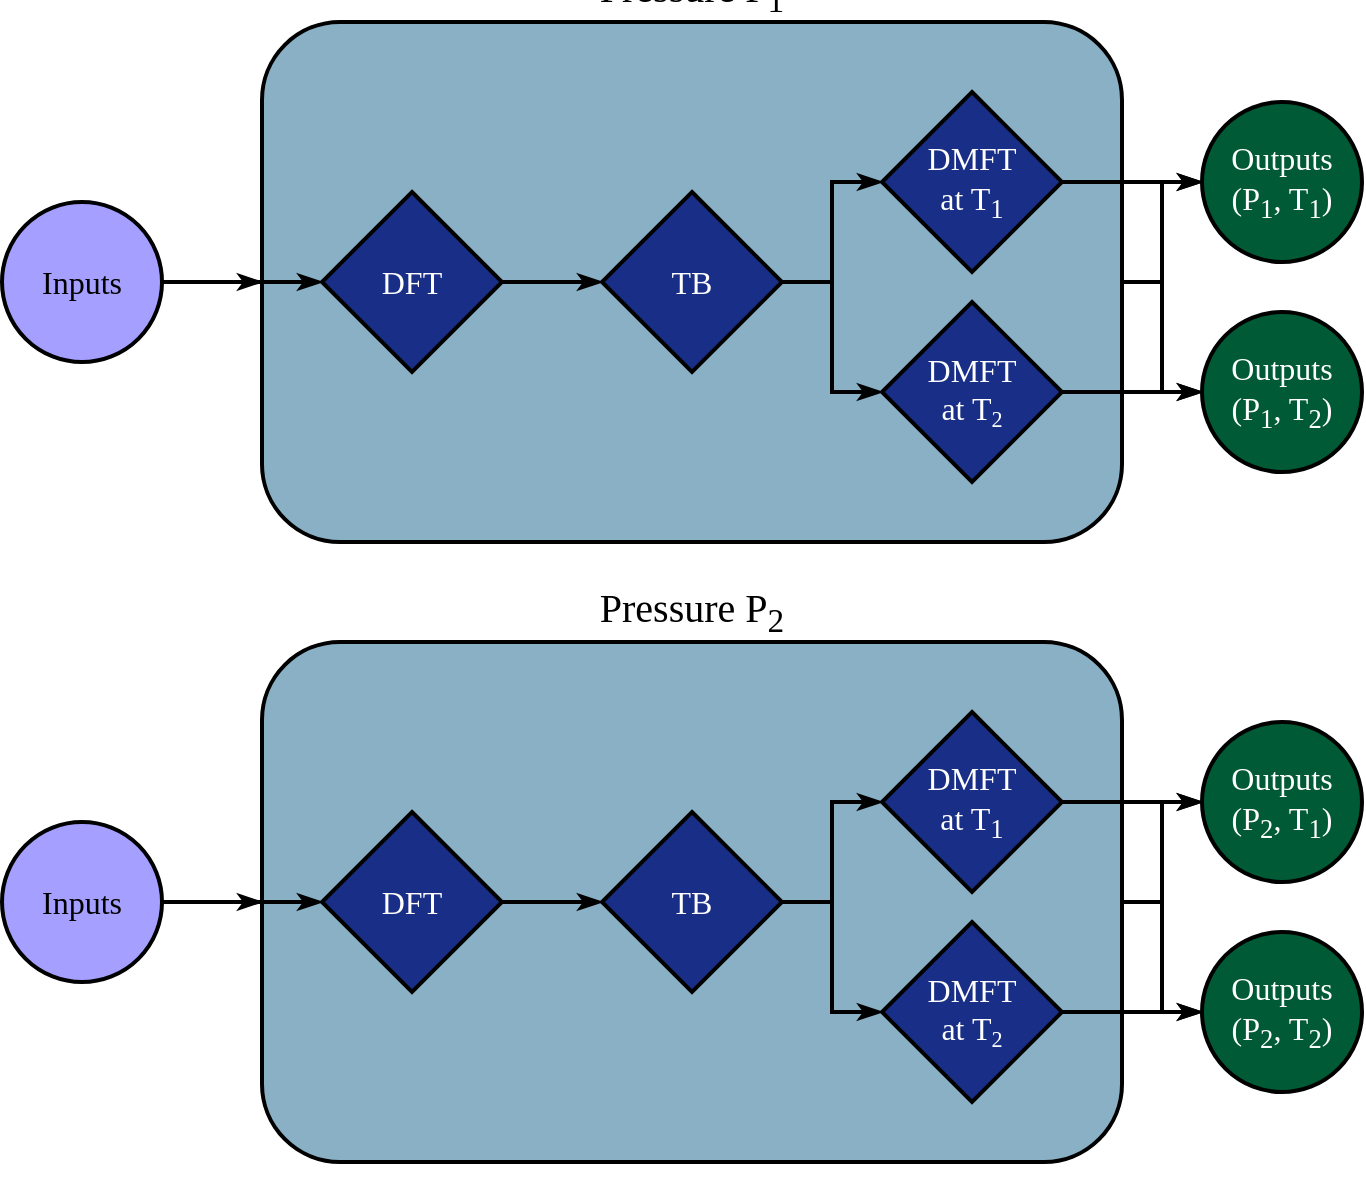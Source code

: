 <mxfile version="24.5.3" type="device">
  <diagram name="Page-1" id="vUJvHMVq9Ax0yadY_CV4">
    <mxGraphModel dx="3284" dy="1923" grid="1" gridSize="10" guides="1" tooltips="1" connect="1" arrows="1" fold="1" page="1" pageScale="1" pageWidth="850" pageHeight="1100" math="0" shadow="0">
      <root>
        <mxCell id="0" />
        <mxCell id="1" parent="0" />
        <mxCell id="tGnv5lgjR0wcV_9iN31t-25" style="edgeStyle=orthogonalEdgeStyle;rounded=0;orthogonalLoop=1;jettySize=auto;html=1;strokeWidth=2;endArrow=classicThin;endFill=1;" parent="1" source="tGnv5lgjR0wcV_9iN31t-9" target="tGnv5lgjR0wcV_9iN31t-8" edge="1">
          <mxGeometry relative="1" as="geometry" />
        </mxCell>
        <mxCell id="tGnv5lgjR0wcV_9iN31t-26" style="edgeStyle=orthogonalEdgeStyle;rounded=0;orthogonalLoop=1;jettySize=auto;html=1;strokeWidth=2;endArrow=classicThin;endFill=1;" parent="1" source="tGnv5lgjR0wcV_9iN31t-9" target="tGnv5lgjR0wcV_9iN31t-7" edge="1">
          <mxGeometry relative="1" as="geometry" />
        </mxCell>
        <mxCell id="tGnv5lgjR0wcV_9iN31t-9" value="&lt;p style=&quot;line-height: 120%; padding-right: 0px; padding-top: 0px; padding-bottom: 0px; margin-top: -300px; margin-right: 0px; font-size: 20px;&quot;&gt;&lt;font style=&quot;font-size: 20px;&quot; face=&quot;Titillium Web&quot;&gt;Pressure P&lt;sub&gt;1&lt;/sub&gt;&lt;/font&gt;&lt;/p&gt;" style="rounded=1;whiteSpace=wrap;html=1;strokeWidth=2;align=center;fillColor=#89B0C4;" parent="1" vertex="1">
          <mxGeometry x="180" y="50" width="430" height="260" as="geometry" />
        </mxCell>
        <mxCell id="tGnv5lgjR0wcV_9iN31t-18" style="edgeStyle=orthogonalEdgeStyle;rounded=0;orthogonalLoop=1;jettySize=auto;html=1;strokeWidth=2;endArrow=classicThin;endFill=1;" parent="1" source="tGnv5lgjR0wcV_9iN31t-1" target="tGnv5lgjR0wcV_9iN31t-9" edge="1">
          <mxGeometry relative="1" as="geometry" />
        </mxCell>
        <mxCell id="tGnv5lgjR0wcV_9iN31t-19" style="edgeStyle=orthogonalEdgeStyle;rounded=0;orthogonalLoop=1;jettySize=auto;html=1;strokeWidth=2;endArrow=classicThin;endFill=1;" parent="1" source="tGnv5lgjR0wcV_9iN31t-1" target="tGnv5lgjR0wcV_9iN31t-3" edge="1">
          <mxGeometry relative="1" as="geometry" />
        </mxCell>
        <mxCell id="tGnv5lgjR0wcV_9iN31t-1" value="&lt;font face=&quot;Titillium Web&quot; style=&quot;font-size: 16px;&quot;&gt;Inputs&lt;/font&gt;" style="ellipse;whiteSpace=wrap;html=1;aspect=fixed;strokeWidth=2;fillColor=#A59FFF;" parent="1" vertex="1">
          <mxGeometry x="50" y="140" width="80" height="80" as="geometry" />
        </mxCell>
        <mxCell id="tGnv5lgjR0wcV_9iN31t-20" style="edgeStyle=orthogonalEdgeStyle;rounded=0;orthogonalLoop=1;jettySize=auto;html=1;endArrow=classicThin;endFill=1;strokeWidth=2;" parent="1" source="tGnv5lgjR0wcV_9iN31t-3" target="tGnv5lgjR0wcV_9iN31t-4" edge="1">
          <mxGeometry relative="1" as="geometry" />
        </mxCell>
        <mxCell id="tGnv5lgjR0wcV_9iN31t-3" value="&lt;font color=&quot;#ffffff&quot; face=&quot;Titillium Web&quot; style=&quot;font-size: 16px;&quot;&gt;DFT&lt;/font&gt;" style="rhombus;whiteSpace=wrap;html=1;strokeWidth=2;fillColor=#192E86;" parent="1" vertex="1">
          <mxGeometry x="210" y="135" width="90" height="90" as="geometry" />
        </mxCell>
        <mxCell id="tGnv5lgjR0wcV_9iN31t-21" style="edgeStyle=orthogonalEdgeStyle;rounded=0;orthogonalLoop=1;jettySize=auto;html=1;strokeWidth=2;endArrow=classicThin;endFill=1;" parent="1" source="tGnv5lgjR0wcV_9iN31t-4" target="tGnv5lgjR0wcV_9iN31t-5" edge="1">
          <mxGeometry relative="1" as="geometry" />
        </mxCell>
        <mxCell id="tGnv5lgjR0wcV_9iN31t-22" style="edgeStyle=orthogonalEdgeStyle;rounded=0;orthogonalLoop=1;jettySize=auto;html=1;strokeWidth=2;endArrow=classicThin;endFill=1;" parent="1" source="tGnv5lgjR0wcV_9iN31t-4" target="tGnv5lgjR0wcV_9iN31t-6" edge="1">
          <mxGeometry relative="1" as="geometry" />
        </mxCell>
        <mxCell id="tGnv5lgjR0wcV_9iN31t-4" value="&lt;font color=&quot;#ffffff&quot; face=&quot;Titillium Web&quot; style=&quot;font-size: 16px;&quot;&gt;TB&lt;/font&gt;" style="rhombus;whiteSpace=wrap;html=1;strokeWidth=2;fillColor=#192E86;" parent="1" vertex="1">
          <mxGeometry x="350" y="135" width="90" height="90" as="geometry" />
        </mxCell>
        <mxCell id="tGnv5lgjR0wcV_9iN31t-23" style="edgeStyle=orthogonalEdgeStyle;rounded=0;orthogonalLoop=1;jettySize=auto;html=1;strokeWidth=2;endArrow=classicThin;endFill=1;" parent="1" source="tGnv5lgjR0wcV_9iN31t-5" target="tGnv5lgjR0wcV_9iN31t-7" edge="1">
          <mxGeometry relative="1" as="geometry" />
        </mxCell>
        <mxCell id="tGnv5lgjR0wcV_9iN31t-5" value="&lt;font color=&quot;#ffffff&quot; face=&quot;Titillium Web&quot; style=&quot;font-size: 16px;&quot;&gt;DMFT&lt;/font&gt;&lt;div&gt;&lt;font color=&quot;#ffffff&quot; face=&quot;Titillium Web&quot;&gt;&lt;span style=&quot;font-size: 16px;&quot;&gt;at T&lt;sub&gt;1&lt;/sub&gt;&lt;/span&gt;&lt;/font&gt;&lt;/div&gt;" style="rhombus;whiteSpace=wrap;html=1;strokeWidth=2;fillColor=#192E86;" parent="1" vertex="1">
          <mxGeometry x="490" y="85" width="90" height="90" as="geometry" />
        </mxCell>
        <mxCell id="tGnv5lgjR0wcV_9iN31t-24" style="edgeStyle=orthogonalEdgeStyle;rounded=0;orthogonalLoop=1;jettySize=auto;html=1;endArrow=classicThin;endFill=1;strokeWidth=2;" parent="1" source="tGnv5lgjR0wcV_9iN31t-6" target="tGnv5lgjR0wcV_9iN31t-8" edge="1">
          <mxGeometry relative="1" as="geometry" />
        </mxCell>
        <mxCell id="tGnv5lgjR0wcV_9iN31t-6" value="&lt;font color=&quot;#ffffff&quot; face=&quot;Titillium Web&quot; style=&quot;font-size: 16px;&quot;&gt;DMFT&lt;/font&gt;&lt;div&gt;&lt;font color=&quot;#ffffff&quot; face=&quot;Titillium Web&quot;&gt;&lt;span style=&quot;font-size: 16px;&quot;&gt;at T&lt;/span&gt;&lt;span style=&quot;font-size: 13.333px;&quot;&gt;&lt;sub&gt;2&lt;/sub&gt;&lt;/span&gt;&lt;/font&gt;&lt;/div&gt;" style="rhombus;whiteSpace=wrap;html=1;strokeWidth=2;fillColor=#192E86;" parent="1" vertex="1">
          <mxGeometry x="490" y="190" width="90" height="90" as="geometry" />
        </mxCell>
        <mxCell id="tGnv5lgjR0wcV_9iN31t-7" value="&lt;font color=&quot;#ffffff&quot; face=&quot;Titillium Web&quot; style=&quot;font-size: 16px;&quot;&gt;Outputs&lt;/font&gt;&lt;div&gt;&lt;font color=&quot;#ffffff&quot;&gt;&lt;font face=&quot;Titillium Web&quot; style=&quot;font-size: 16px;&quot;&gt;(P&lt;sub&gt;1&lt;/sub&gt;&lt;/font&gt;&lt;span style=&quot;font-size: 16px; font-family: &amp;quot;Titillium Web&amp;quot;; background-color: initial;&quot;&gt;, T&lt;sub&gt;1&lt;/sub&gt;)&lt;/span&gt;&lt;/font&gt;&lt;/div&gt;" style="ellipse;whiteSpace=wrap;html=1;aspect=fixed;strokeWidth=2;fillColor=#005A35;" parent="1" vertex="1">
          <mxGeometry x="650" y="90" width="80" height="80" as="geometry" />
        </mxCell>
        <mxCell id="tGnv5lgjR0wcV_9iN31t-8" value="&lt;font color=&quot;#ffffff&quot; face=&quot;Titillium Web&quot; style=&quot;font-size: 16px;&quot;&gt;Outputs&lt;/font&gt;&lt;div&gt;&lt;font color=&quot;#ffffff&quot;&gt;&lt;font face=&quot;Titillium Web&quot; style=&quot;font-size: 16px;&quot;&gt;(P&lt;sub&gt;1&lt;/sub&gt;&lt;/font&gt;&lt;span style=&quot;font-size: 16px; font-family: &amp;quot;Titillium Web&amp;quot;; background-color: initial;&quot;&gt;, T&lt;sub&gt;2&lt;/sub&gt;)&lt;/span&gt;&lt;/font&gt;&lt;/div&gt;" style="ellipse;whiteSpace=wrap;html=1;aspect=fixed;strokeWidth=2;fillColor=#005A35;" parent="1" vertex="1">
          <mxGeometry x="650" y="195" width="80" height="80" as="geometry" />
        </mxCell>
        <mxCell id="tGnv5lgjR0wcV_9iN31t-27" style="edgeStyle=orthogonalEdgeStyle;rounded=0;orthogonalLoop=1;jettySize=auto;html=1;strokeWidth=2;endArrow=classicThin;endFill=1;" parent="1" source="tGnv5lgjR0wcV_9iN31t-29" target="tGnv5lgjR0wcV_9iN31t-43" edge="1">
          <mxGeometry relative="1" as="geometry" />
        </mxCell>
        <mxCell id="tGnv5lgjR0wcV_9iN31t-28" style="edgeStyle=orthogonalEdgeStyle;rounded=0;orthogonalLoop=1;jettySize=auto;html=1;strokeWidth=2;endArrow=classicThin;endFill=1;" parent="1" source="tGnv5lgjR0wcV_9iN31t-29" target="tGnv5lgjR0wcV_9iN31t-42" edge="1">
          <mxGeometry relative="1" as="geometry" />
        </mxCell>
        <mxCell id="tGnv5lgjR0wcV_9iN31t-29" value="&lt;p style=&quot;line-height: 120%; padding-right: 0px; padding-top: 0px; padding-bottom: 0px; margin-top: -300px; margin-right: 0px; font-size: 20px;&quot;&gt;&lt;font style=&quot;font-size: 20px;&quot; face=&quot;Titillium Web&quot;&gt;Pressure P&lt;sub&gt;2&lt;/sub&gt;&lt;/font&gt;&lt;/p&gt;" style="rounded=1;whiteSpace=wrap;html=1;strokeWidth=2;align=center;fillColor=#89B0C4;" parent="1" vertex="1">
          <mxGeometry x="180" y="360" width="430" height="260" as="geometry" />
        </mxCell>
        <mxCell id="tGnv5lgjR0wcV_9iN31t-30" style="edgeStyle=orthogonalEdgeStyle;rounded=0;orthogonalLoop=1;jettySize=auto;html=1;strokeWidth=2;endArrow=classicThin;endFill=1;" parent="1" source="tGnv5lgjR0wcV_9iN31t-32" target="tGnv5lgjR0wcV_9iN31t-29" edge="1">
          <mxGeometry relative="1" as="geometry" />
        </mxCell>
        <mxCell id="tGnv5lgjR0wcV_9iN31t-31" style="edgeStyle=orthogonalEdgeStyle;rounded=0;orthogonalLoop=1;jettySize=auto;html=1;strokeWidth=2;endArrow=classicThin;endFill=1;" parent="1" source="tGnv5lgjR0wcV_9iN31t-32" target="tGnv5lgjR0wcV_9iN31t-34" edge="1">
          <mxGeometry relative="1" as="geometry" />
        </mxCell>
        <mxCell id="tGnv5lgjR0wcV_9iN31t-32" value="&lt;font face=&quot;Titillium Web&quot; style=&quot;font-size: 16px;&quot;&gt;Inputs&lt;/font&gt;" style="ellipse;whiteSpace=wrap;html=1;aspect=fixed;strokeWidth=2;fillColor=#A59FFF;" parent="1" vertex="1">
          <mxGeometry x="50" y="450" width="80" height="80" as="geometry" />
        </mxCell>
        <mxCell id="tGnv5lgjR0wcV_9iN31t-33" style="edgeStyle=orthogonalEdgeStyle;rounded=0;orthogonalLoop=1;jettySize=auto;html=1;endArrow=classicThin;endFill=1;strokeWidth=2;" parent="1" source="tGnv5lgjR0wcV_9iN31t-34" target="tGnv5lgjR0wcV_9iN31t-37" edge="1">
          <mxGeometry relative="1" as="geometry" />
        </mxCell>
        <mxCell id="tGnv5lgjR0wcV_9iN31t-34" value="&lt;font color=&quot;#ffffff&quot; face=&quot;Titillium Web&quot; style=&quot;font-size: 16px;&quot;&gt;DFT&lt;/font&gt;" style="rhombus;whiteSpace=wrap;html=1;strokeWidth=2;fillColor=#192E86;" parent="1" vertex="1">
          <mxGeometry x="210" y="445" width="90" height="90" as="geometry" />
        </mxCell>
        <mxCell id="tGnv5lgjR0wcV_9iN31t-35" style="edgeStyle=orthogonalEdgeStyle;rounded=0;orthogonalLoop=1;jettySize=auto;html=1;strokeWidth=2;endArrow=classicThin;endFill=1;" parent="1" source="tGnv5lgjR0wcV_9iN31t-37" target="tGnv5lgjR0wcV_9iN31t-39" edge="1">
          <mxGeometry relative="1" as="geometry" />
        </mxCell>
        <mxCell id="tGnv5lgjR0wcV_9iN31t-36" style="edgeStyle=orthogonalEdgeStyle;rounded=0;orthogonalLoop=1;jettySize=auto;html=1;strokeWidth=2;endArrow=classicThin;endFill=1;" parent="1" source="tGnv5lgjR0wcV_9iN31t-37" target="tGnv5lgjR0wcV_9iN31t-41" edge="1">
          <mxGeometry relative="1" as="geometry" />
        </mxCell>
        <mxCell id="tGnv5lgjR0wcV_9iN31t-37" value="&lt;font color=&quot;#ffffff&quot; face=&quot;Titillium Web&quot; style=&quot;font-size: 16px;&quot;&gt;TB&lt;/font&gt;" style="rhombus;whiteSpace=wrap;html=1;strokeWidth=2;fillColor=#192E86;" parent="1" vertex="1">
          <mxGeometry x="350" y="445" width="90" height="90" as="geometry" />
        </mxCell>
        <mxCell id="tGnv5lgjR0wcV_9iN31t-38" style="edgeStyle=orthogonalEdgeStyle;rounded=0;orthogonalLoop=1;jettySize=auto;html=1;strokeWidth=2;endArrow=classicThin;endFill=1;" parent="1" source="tGnv5lgjR0wcV_9iN31t-39" target="tGnv5lgjR0wcV_9iN31t-42" edge="1">
          <mxGeometry relative="1" as="geometry" />
        </mxCell>
        <mxCell id="tGnv5lgjR0wcV_9iN31t-39" value="&lt;font color=&quot;#ffffff&quot; face=&quot;Titillium Web&quot; style=&quot;font-size: 16px;&quot;&gt;DMFT&lt;/font&gt;&lt;div&gt;&lt;font color=&quot;#ffffff&quot; face=&quot;Titillium Web&quot;&gt;&lt;span style=&quot;font-size: 16px;&quot;&gt;at T&lt;sub&gt;1&lt;/sub&gt;&lt;/span&gt;&lt;/font&gt;&lt;/div&gt;" style="rhombus;whiteSpace=wrap;html=1;strokeWidth=2;fillColor=#192E86;" parent="1" vertex="1">
          <mxGeometry x="490" y="395" width="90" height="90" as="geometry" />
        </mxCell>
        <mxCell id="tGnv5lgjR0wcV_9iN31t-40" style="edgeStyle=orthogonalEdgeStyle;rounded=0;orthogonalLoop=1;jettySize=auto;html=1;endArrow=classicThin;endFill=1;strokeWidth=2;" parent="1" source="tGnv5lgjR0wcV_9iN31t-41" target="tGnv5lgjR0wcV_9iN31t-43" edge="1">
          <mxGeometry relative="1" as="geometry" />
        </mxCell>
        <mxCell id="tGnv5lgjR0wcV_9iN31t-41" value="&lt;font color=&quot;#ffffff&quot; face=&quot;Titillium Web&quot; style=&quot;font-size: 16px;&quot;&gt;DMFT&lt;/font&gt;&lt;div&gt;&lt;font color=&quot;#ffffff&quot; face=&quot;Titillium Web&quot;&gt;&lt;span style=&quot;font-size: 16px;&quot;&gt;at T&lt;/span&gt;&lt;span style=&quot;font-size: 13.333px;&quot;&gt;&lt;sub&gt;2&lt;/sub&gt;&lt;/span&gt;&lt;/font&gt;&lt;/div&gt;" style="rhombus;whiteSpace=wrap;html=1;strokeWidth=2;fillColor=#192E86;" parent="1" vertex="1">
          <mxGeometry x="490" y="500" width="90" height="90" as="geometry" />
        </mxCell>
        <mxCell id="tGnv5lgjR0wcV_9iN31t-42" value="&lt;font color=&quot;#ffffff&quot; face=&quot;Titillium Web&quot; style=&quot;font-size: 16px;&quot;&gt;Outputs&lt;/font&gt;&lt;div&gt;&lt;font color=&quot;#ffffff&quot;&gt;&lt;font face=&quot;Titillium Web&quot; style=&quot;font-size: 16px;&quot;&gt;(P&lt;sub&gt;2&lt;/sub&gt;&lt;/font&gt;&lt;span style=&quot;font-size: 16px; font-family: &amp;quot;Titillium Web&amp;quot;; background-color: initial;&quot;&gt;, T&lt;sub&gt;1&lt;/sub&gt;)&lt;/span&gt;&lt;/font&gt;&lt;/div&gt;" style="ellipse;whiteSpace=wrap;html=1;aspect=fixed;strokeWidth=2;fillColor=#005A35;" parent="1" vertex="1">
          <mxGeometry x="650" y="400" width="80" height="80" as="geometry" />
        </mxCell>
        <mxCell id="tGnv5lgjR0wcV_9iN31t-43" value="&lt;font color=&quot;#ffffff&quot; face=&quot;Titillium Web&quot; style=&quot;font-size: 16px;&quot;&gt;Outputs&lt;/font&gt;&lt;div&gt;&lt;font color=&quot;#ffffff&quot;&gt;&lt;font face=&quot;Titillium Web&quot; style=&quot;font-size: 16px;&quot;&gt;(P&lt;sub&gt;2&lt;/sub&gt;&lt;/font&gt;&lt;span style=&quot;font-size: 16px; font-family: &amp;quot;Titillium Web&amp;quot;; background-color: initial;&quot;&gt;, T&lt;sub&gt;2&lt;/sub&gt;)&lt;/span&gt;&lt;/font&gt;&lt;/div&gt;" style="ellipse;whiteSpace=wrap;html=1;aspect=fixed;strokeWidth=2;fillColor=#005A35;" parent="1" vertex="1">
          <mxGeometry x="650" y="505" width="80" height="80" as="geometry" />
        </mxCell>
      </root>
    </mxGraphModel>
  </diagram>
</mxfile>

